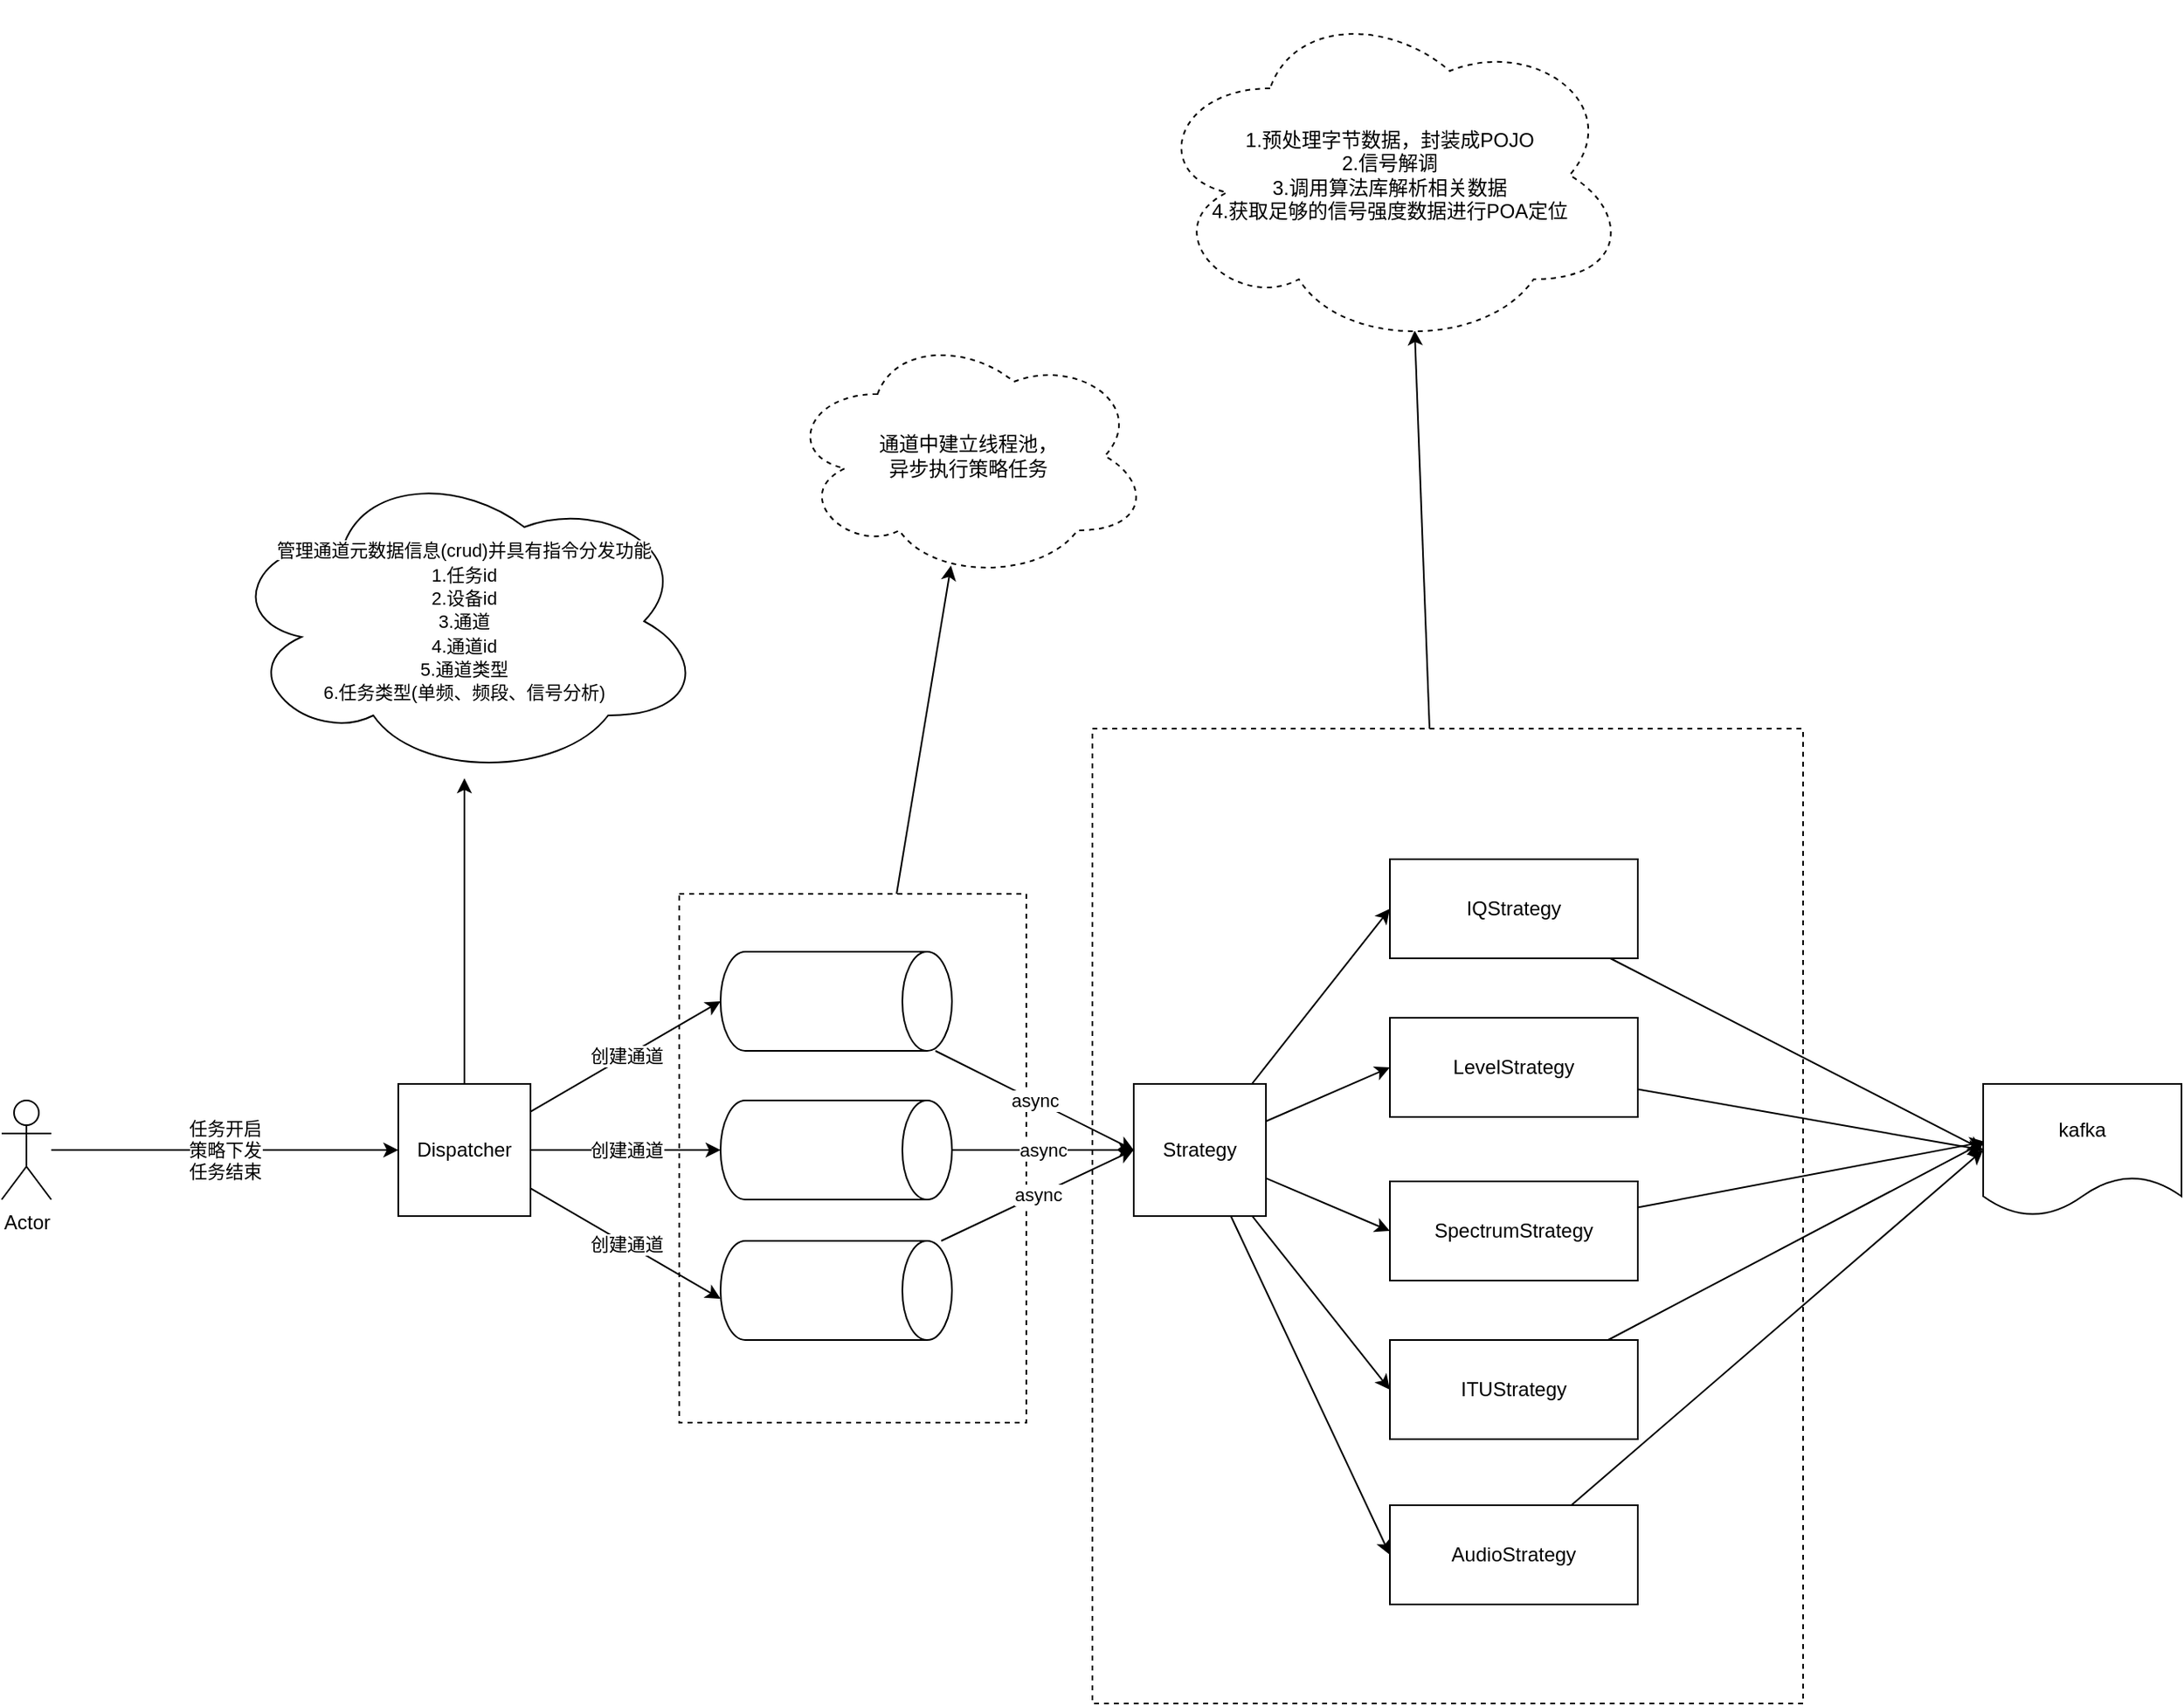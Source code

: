 <mxfile version="16.2.6" type="github">
  <diagram id="RUQsFnbUJq-Mqz2fyxsd" name="Page-1">
    <mxGraphModel dx="2391" dy="2025" grid="1" gridSize="10" guides="1" tooltips="1" connect="1" arrows="1" fold="1" page="1" pageScale="1" pageWidth="827" pageHeight="1169" math="0" shadow="0">
      <root>
        <mxCell id="0" />
        <mxCell id="1" parent="0" />
        <mxCell id="eBv0B-di4ZEDUPEKcxFU-49" style="edgeStyle=none;rounded=0;orthogonalLoop=1;jettySize=auto;html=1;" edge="1" parent="1" source="eBv0B-di4ZEDUPEKcxFU-46">
          <mxGeometry relative="1" as="geometry">
            <mxPoint x="655" y="-251" as="targetPoint" />
          </mxGeometry>
        </mxCell>
        <mxCell id="eBv0B-di4ZEDUPEKcxFU-46" value="" style="rounded=0;whiteSpace=wrap;html=1;dashed=1;" vertex="1" parent="1">
          <mxGeometry x="460" y="-10" width="430" height="590" as="geometry" />
        </mxCell>
        <mxCell id="eBv0B-di4ZEDUPEKcxFU-40" style="edgeStyle=none;rounded=0;orthogonalLoop=1;jettySize=auto;html=1;entryX=0.452;entryY=0.942;entryDx=0;entryDy=0;entryPerimeter=0;" edge="1" parent="1" source="eBv0B-di4ZEDUPEKcxFU-38" target="eBv0B-di4ZEDUPEKcxFU-39">
          <mxGeometry relative="1" as="geometry">
            <mxPoint x="380" y="-100" as="targetPoint" />
          </mxGeometry>
        </mxCell>
        <mxCell id="eBv0B-di4ZEDUPEKcxFU-38" value="" style="rounded=0;whiteSpace=wrap;html=1;dashed=1;align=center;" vertex="1" parent="1">
          <mxGeometry x="210" y="90" width="210" height="320" as="geometry" />
        </mxCell>
        <mxCell id="eBv0B-di4ZEDUPEKcxFU-5" value="async" style="edgeStyle=none;rounded=0;orthogonalLoop=1;jettySize=auto;html=1;entryX=0;entryY=0.5;entryDx=0;entryDy=0;" edge="1" parent="1" source="CdNG3Kp7nSvcDPpL_KvK-7" target="eBv0B-di4ZEDUPEKcxFU-3">
          <mxGeometry relative="1" as="geometry" />
        </mxCell>
        <mxCell id="CdNG3Kp7nSvcDPpL_KvK-7" value="" style="shape=cylinder3;whiteSpace=wrap;html=1;boundedLbl=1;backgroundOutline=1;size=15;rotation=90;" parent="1" vertex="1">
          <mxGeometry x="275" y="85" width="60" height="140" as="geometry" />
        </mxCell>
        <mxCell id="CdNG3Kp7nSvcDPpL_KvK-12" value="创建通道" style="edgeStyle=none;rounded=0;orthogonalLoop=1;jettySize=auto;html=1;" parent="1" source="CdNG3Kp7nSvcDPpL_KvK-10" edge="1">
          <mxGeometry relative="1" as="geometry">
            <mxPoint x="235" y="155" as="targetPoint" />
          </mxGeometry>
        </mxCell>
        <mxCell id="CdNG3Kp7nSvcDPpL_KvK-13" value="创建通道" style="edgeStyle=none;rounded=0;orthogonalLoop=1;jettySize=auto;html=1;entryX=0.5;entryY=1;entryDx=0;entryDy=0;entryPerimeter=0;" parent="1" source="CdNG3Kp7nSvcDPpL_KvK-10" edge="1">
          <mxGeometry relative="1" as="geometry">
            <mxPoint x="235" y="245.0" as="targetPoint" />
          </mxGeometry>
        </mxCell>
        <mxCell id="CdNG3Kp7nSvcDPpL_KvK-14" value="创建通道" style="edgeStyle=none;rounded=0;orthogonalLoop=1;jettySize=auto;html=1;entryX=0.5;entryY=1;entryDx=0;entryDy=0;entryPerimeter=0;" parent="1" source="CdNG3Kp7nSvcDPpL_KvK-10" edge="1">
          <mxGeometry relative="1" as="geometry">
            <mxPoint x="235" y="335" as="targetPoint" />
          </mxGeometry>
        </mxCell>
        <mxCell id="eBv0B-di4ZEDUPEKcxFU-9" style="edgeStyle=none;rounded=0;orthogonalLoop=1;jettySize=auto;html=1;" edge="1" parent="1" source="CdNG3Kp7nSvcDPpL_KvK-10" target="eBv0B-di4ZEDUPEKcxFU-8">
          <mxGeometry relative="1" as="geometry" />
        </mxCell>
        <mxCell id="CdNG3Kp7nSvcDPpL_KvK-10" value="Dispatcher" style="whiteSpace=wrap;html=1;aspect=fixed;" parent="1" vertex="1">
          <mxGeometry x="40" y="205" width="80" height="80" as="geometry" />
        </mxCell>
        <mxCell id="OfpSlJqw6SoaU7qYj6EQ-3" value="任务开启&lt;br&gt;策略下发&lt;br&gt;任务结束" style="edgeStyle=none;rounded=0;orthogonalLoop=1;jettySize=auto;html=1;entryX=0;entryY=0.5;entryDx=0;entryDy=0;" parent="1" source="OfpSlJqw6SoaU7qYj6EQ-1" target="CdNG3Kp7nSvcDPpL_KvK-10" edge="1">
          <mxGeometry relative="1" as="geometry" />
        </mxCell>
        <mxCell id="OfpSlJqw6SoaU7qYj6EQ-1" value="Actor" style="shape=umlActor;verticalLabelPosition=bottom;verticalAlign=top;html=1;outlineConnect=0;" parent="1" vertex="1">
          <mxGeometry x="-200" y="215" width="30" height="60" as="geometry" />
        </mxCell>
        <mxCell id="eBv0B-di4ZEDUPEKcxFU-10" value="async" style="edgeStyle=none;rounded=0;orthogonalLoop=1;jettySize=auto;html=1;entryX=0;entryY=0.5;entryDx=0;entryDy=0;" edge="1" parent="1" source="eBv0B-di4ZEDUPEKcxFU-1" target="eBv0B-di4ZEDUPEKcxFU-3">
          <mxGeometry relative="1" as="geometry" />
        </mxCell>
        <mxCell id="eBv0B-di4ZEDUPEKcxFU-1" value="" style="shape=cylinder3;whiteSpace=wrap;html=1;boundedLbl=1;backgroundOutline=1;size=15;rotation=90;" vertex="1" parent="1">
          <mxGeometry x="275" y="175" width="60" height="140" as="geometry" />
        </mxCell>
        <mxCell id="eBv0B-di4ZEDUPEKcxFU-7" value="async" style="edgeStyle=none;rounded=0;orthogonalLoop=1;jettySize=auto;html=1;entryX=0;entryY=0.5;entryDx=0;entryDy=0;" edge="1" parent="1" source="eBv0B-di4ZEDUPEKcxFU-2" target="eBv0B-di4ZEDUPEKcxFU-3">
          <mxGeometry relative="1" as="geometry" />
        </mxCell>
        <mxCell id="eBv0B-di4ZEDUPEKcxFU-2" value="" style="shape=cylinder3;whiteSpace=wrap;html=1;boundedLbl=1;backgroundOutline=1;size=15;rotation=90;" vertex="1" parent="1">
          <mxGeometry x="275" y="260" width="60" height="140" as="geometry" />
        </mxCell>
        <mxCell id="eBv0B-di4ZEDUPEKcxFU-20" style="edgeStyle=none;rounded=0;orthogonalLoop=1;jettySize=auto;html=1;entryX=0;entryY=0.5;entryDx=0;entryDy=0;" edge="1" parent="1" source="eBv0B-di4ZEDUPEKcxFU-3" target="eBv0B-di4ZEDUPEKcxFU-19">
          <mxGeometry relative="1" as="geometry" />
        </mxCell>
        <mxCell id="eBv0B-di4ZEDUPEKcxFU-24" style="edgeStyle=none;rounded=0;orthogonalLoop=1;jettySize=auto;html=1;entryX=0;entryY=0.5;entryDx=0;entryDy=0;" edge="1" parent="1" source="eBv0B-di4ZEDUPEKcxFU-3" target="eBv0B-di4ZEDUPEKcxFU-21">
          <mxGeometry relative="1" as="geometry" />
        </mxCell>
        <mxCell id="eBv0B-di4ZEDUPEKcxFU-25" style="edgeStyle=none;rounded=0;orthogonalLoop=1;jettySize=auto;html=1;entryX=0;entryY=0.5;entryDx=0;entryDy=0;" edge="1" parent="1" source="eBv0B-di4ZEDUPEKcxFU-3" target="eBv0B-di4ZEDUPEKcxFU-22">
          <mxGeometry relative="1" as="geometry" />
        </mxCell>
        <mxCell id="eBv0B-di4ZEDUPEKcxFU-26" style="edgeStyle=none;rounded=0;orthogonalLoop=1;jettySize=auto;html=1;entryX=0;entryY=0.5;entryDx=0;entryDy=0;" edge="1" parent="1" source="eBv0B-di4ZEDUPEKcxFU-3" target="eBv0B-di4ZEDUPEKcxFU-23">
          <mxGeometry relative="1" as="geometry" />
        </mxCell>
        <mxCell id="eBv0B-di4ZEDUPEKcxFU-28" style="edgeStyle=none;rounded=0;orthogonalLoop=1;jettySize=auto;html=1;entryX=0;entryY=0.5;entryDx=0;entryDy=0;" edge="1" parent="1" source="eBv0B-di4ZEDUPEKcxFU-3" target="eBv0B-di4ZEDUPEKcxFU-27">
          <mxGeometry relative="1" as="geometry" />
        </mxCell>
        <mxCell id="eBv0B-di4ZEDUPEKcxFU-3" value="&lt;div style=&quot;text-align: left&quot;&gt;Strategy&lt;/div&gt;" style="whiteSpace=wrap;html=1;aspect=fixed;" vertex="1" parent="1">
          <mxGeometry x="485" y="205" width="80" height="80" as="geometry" />
        </mxCell>
        <mxCell id="eBv0B-di4ZEDUPEKcxFU-8" value="&lt;span style=&quot;font-size: 11px ; background-color: rgb(255 , 255 , 255)&quot;&gt;管理通道元数据信息(crud)并具有指令分发功能&lt;/span&gt;&lt;br style=&quot;font-size: 11px&quot;&gt;&lt;span style=&quot;font-size: 11px ; background-color: rgb(255 , 255 , 255)&quot;&gt;1.任务id&lt;/span&gt;&lt;br style=&quot;font-size: 11px&quot;&gt;&lt;span style=&quot;font-size: 11px ; background-color: rgb(255 , 255 , 255)&quot;&gt;2.设备id&lt;/span&gt;&lt;br style=&quot;font-size: 11px&quot;&gt;&lt;span style=&quot;font-size: 11px ; background-color: rgb(255 , 255 , 255)&quot;&gt;3.通道&lt;/span&gt;&lt;br style=&quot;font-size: 11px&quot;&gt;&lt;span style=&quot;font-size: 11px ; background-color: rgb(255 , 255 , 255)&quot;&gt;4.通道id&lt;/span&gt;&lt;br style=&quot;font-size: 11px&quot;&gt;&lt;span style=&quot;font-size: 11px ; background-color: rgb(255 , 255 , 255)&quot;&gt;5.通道类型&lt;/span&gt;&lt;br style=&quot;font-size: 11px&quot;&gt;&lt;span style=&quot;font-size: 11px ; background-color: rgb(255 , 255 , 255)&quot;&gt;6.任务类型(单频、频段、信号分析)&lt;/span&gt;" style="ellipse;shape=cloud;whiteSpace=wrap;html=1;" vertex="1" parent="1">
          <mxGeometry x="-65" y="-170" width="290" height="190" as="geometry" />
        </mxCell>
        <mxCell id="eBv0B-di4ZEDUPEKcxFU-31" style="edgeStyle=none;rounded=0;orthogonalLoop=1;jettySize=auto;html=1;entryX=0;entryY=0.5;entryDx=0;entryDy=0;" edge="1" parent="1" source="eBv0B-di4ZEDUPEKcxFU-19" target="eBv0B-di4ZEDUPEKcxFU-30">
          <mxGeometry relative="1" as="geometry" />
        </mxCell>
        <mxCell id="eBv0B-di4ZEDUPEKcxFU-19" value="IQ&lt;span style=&quot;color: rgba(0 , 0 , 0 , 0) ; font-family: monospace ; font-size: 0px&quot;&gt;%3CmxGraphModel%3E%3Croot%3E%3CmxCell%20id%3D%220%22%2F%3E%3CmxCell%20id%3D%221%22%20parent%3D%220%22%2F%3E%3CmxCell%20id%3D%222%22%20value%3D%22%22%20style%3D%22rounded%3D0%3BwhiteSpace%3Dwrap%3Bhtml%3D1%3B%22%20vertex%3D%221%22%20parent%3D%221%22%3E%3CmxGeometry%20x%3D%22600%22%20y%3D%22310%22%20width%3D%22120%22%20height%3D%2260%22%20as%3D%22geometry%22%2F%3E%3C%2FmxCell%3E%3C%2Froot%3E%3C%2FmxGraphModel%3E&lt;/span&gt;&lt;span style=&quot;text-align: left&quot;&gt;Strategy&lt;/span&gt;" style="rounded=0;whiteSpace=wrap;html=1;" vertex="1" parent="1">
          <mxGeometry x="640" y="69" width="150" height="60" as="geometry" />
        </mxCell>
        <mxCell id="eBv0B-di4ZEDUPEKcxFU-45" style="edgeStyle=none;rounded=0;orthogonalLoop=1;jettySize=auto;html=1;entryX=0;entryY=0.5;entryDx=0;entryDy=0;" edge="1" parent="1" source="eBv0B-di4ZEDUPEKcxFU-21" target="eBv0B-di4ZEDUPEKcxFU-30">
          <mxGeometry relative="1" as="geometry">
            <mxPoint x="980" y="230" as="targetPoint" />
          </mxGeometry>
        </mxCell>
        <mxCell id="eBv0B-di4ZEDUPEKcxFU-21" value="&lt;div style=&quot;text-align: center&quot;&gt;&lt;span style=&quot;text-align: left&quot;&gt;LevelStrategy&lt;/span&gt;&lt;/div&gt;" style="rounded=0;whiteSpace=wrap;html=1;" vertex="1" parent="1">
          <mxGeometry x="640" y="165" width="150" height="60" as="geometry" />
        </mxCell>
        <mxCell id="eBv0B-di4ZEDUPEKcxFU-44" style="edgeStyle=none;rounded=0;orthogonalLoop=1;jettySize=auto;html=1;" edge="1" parent="1" source="eBv0B-di4ZEDUPEKcxFU-22">
          <mxGeometry relative="1" as="geometry">
            <mxPoint x="1000" y="240" as="targetPoint" />
          </mxGeometry>
        </mxCell>
        <mxCell id="eBv0B-di4ZEDUPEKcxFU-22" value="&lt;div style=&quot;text-align: center&quot;&gt;&lt;span style=&quot;text-align: left&quot;&gt;SpectrumStrategy&lt;/span&gt;&lt;/div&gt;" style="rounded=0;whiteSpace=wrap;html=1;" vertex="1" parent="1">
          <mxGeometry x="640" y="264" width="150" height="60" as="geometry" />
        </mxCell>
        <mxCell id="eBv0B-di4ZEDUPEKcxFU-43" style="edgeStyle=none;rounded=0;orthogonalLoop=1;jettySize=auto;html=1;" edge="1" parent="1" source="eBv0B-di4ZEDUPEKcxFU-23">
          <mxGeometry relative="1" as="geometry">
            <mxPoint x="1000" y="240" as="targetPoint" />
          </mxGeometry>
        </mxCell>
        <mxCell id="eBv0B-di4ZEDUPEKcxFU-23" value="&lt;div style=&quot;text-align: center&quot;&gt;&lt;span style=&quot;text-align: left&quot;&gt;ITUStrategy&lt;/span&gt;&lt;/div&gt;" style="rounded=0;whiteSpace=wrap;html=1;" vertex="1" parent="1">
          <mxGeometry x="640" y="360" width="150" height="60" as="geometry" />
        </mxCell>
        <mxCell id="eBv0B-di4ZEDUPEKcxFU-42" style="edgeStyle=none;rounded=0;orthogonalLoop=1;jettySize=auto;html=1;entryX=0;entryY=0.5;entryDx=0;entryDy=0;" edge="1" parent="1" source="eBv0B-di4ZEDUPEKcxFU-27" target="eBv0B-di4ZEDUPEKcxFU-30">
          <mxGeometry relative="1" as="geometry" />
        </mxCell>
        <mxCell id="eBv0B-di4ZEDUPEKcxFU-27" value="&lt;div style=&quot;text-align: center&quot;&gt;&lt;span style=&quot;text-align: left&quot;&gt;AudioStrategy&lt;/span&gt;&lt;/div&gt;" style="rounded=0;whiteSpace=wrap;html=1;" vertex="1" parent="1">
          <mxGeometry x="640" y="460" width="150" height="60" as="geometry" />
        </mxCell>
        <mxCell id="eBv0B-di4ZEDUPEKcxFU-30" value="kafka" style="shape=document;whiteSpace=wrap;html=1;boundedLbl=1;" vertex="1" parent="1">
          <mxGeometry x="999" y="205" width="120" height="80" as="geometry" />
        </mxCell>
        <mxCell id="eBv0B-di4ZEDUPEKcxFU-39" value="通道中建立线程池，&lt;br&gt;异步执行策略任务" style="ellipse;shape=cloud;whiteSpace=wrap;html=1;dashed=1;" vertex="1" parent="1">
          <mxGeometry x="275" y="-250" width="220" height="150" as="geometry" />
        </mxCell>
        <mxCell id="eBv0B-di4ZEDUPEKcxFU-47" value="1.预处理字节数据，封装成POJO&lt;br&gt;2.信号解调&lt;br&gt;3.调用算法库解析相关数据&lt;br&gt;4.获取足够的信号强度数据进行POA定位" style="ellipse;shape=cloud;whiteSpace=wrap;html=1;dashed=1;" vertex="1" parent="1">
          <mxGeometry x="495" y="-450" width="290" height="210" as="geometry" />
        </mxCell>
      </root>
    </mxGraphModel>
  </diagram>
</mxfile>
